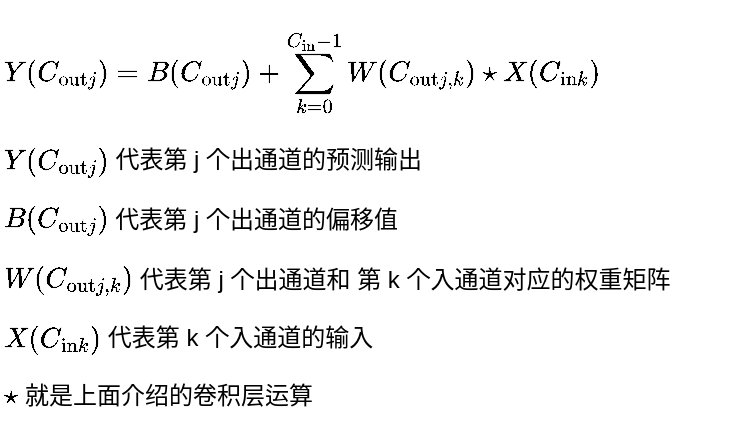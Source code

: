 <mxfile version="12.9.3" type="device"><diagram id="NOzyOhuwXnISQJQYFdhy" name="Page-1"><mxGraphModel dx="715" dy="269" grid="1" gridSize="10" guides="1" tooltips="1" connect="1" arrows="1" fold="1" page="1" pageScale="1" pageWidth="850" pageHeight="1100" math="1" shadow="0"><root><mxCell id="0"/><mxCell id="1" parent="0"/><mxCell id="2ixIFwRuqHcpkerCwEwo-1" value="`Y(C_(&quot;out&quot;j)) = B(C_(&quot;out&quot;j)) + sum_(k=0)^(C_&quot;in&quot;-1) W(C_(&quot;out&quot;j, k)) *** X(C_(&quot;in&quot;k))`&amp;nbsp;&lt;br&gt;&lt;br&gt;`Y(C_(&quot;out&quot;j))` 代表第 j 个出通道的预测输出&lt;br&gt;&lt;br&gt;`B(C_(&quot;out&quot;j))` 代表第 j 个出通道的偏移值&lt;br&gt;&lt;br&gt;`W(C_(&quot;out&quot;j, k))` 代表第 j 个出通道和 第 k 个入通道对应的权重矩阵&lt;br&gt;&lt;br&gt;`X(C_(&quot;in&quot;k))` 代表第 k 个入通道的输入&lt;br&gt;&lt;br&gt;`***` 就是上面介绍的卷积层运算" style="text;html=1;strokeColor=none;fillColor=none;align=left;verticalAlign=middle;whiteSpace=wrap;rounded=0;" vertex="1" parent="1"><mxGeometry x="161" y="170" width="369" height="220" as="geometry"/></mxCell></root></mxGraphModel></diagram></mxfile>
